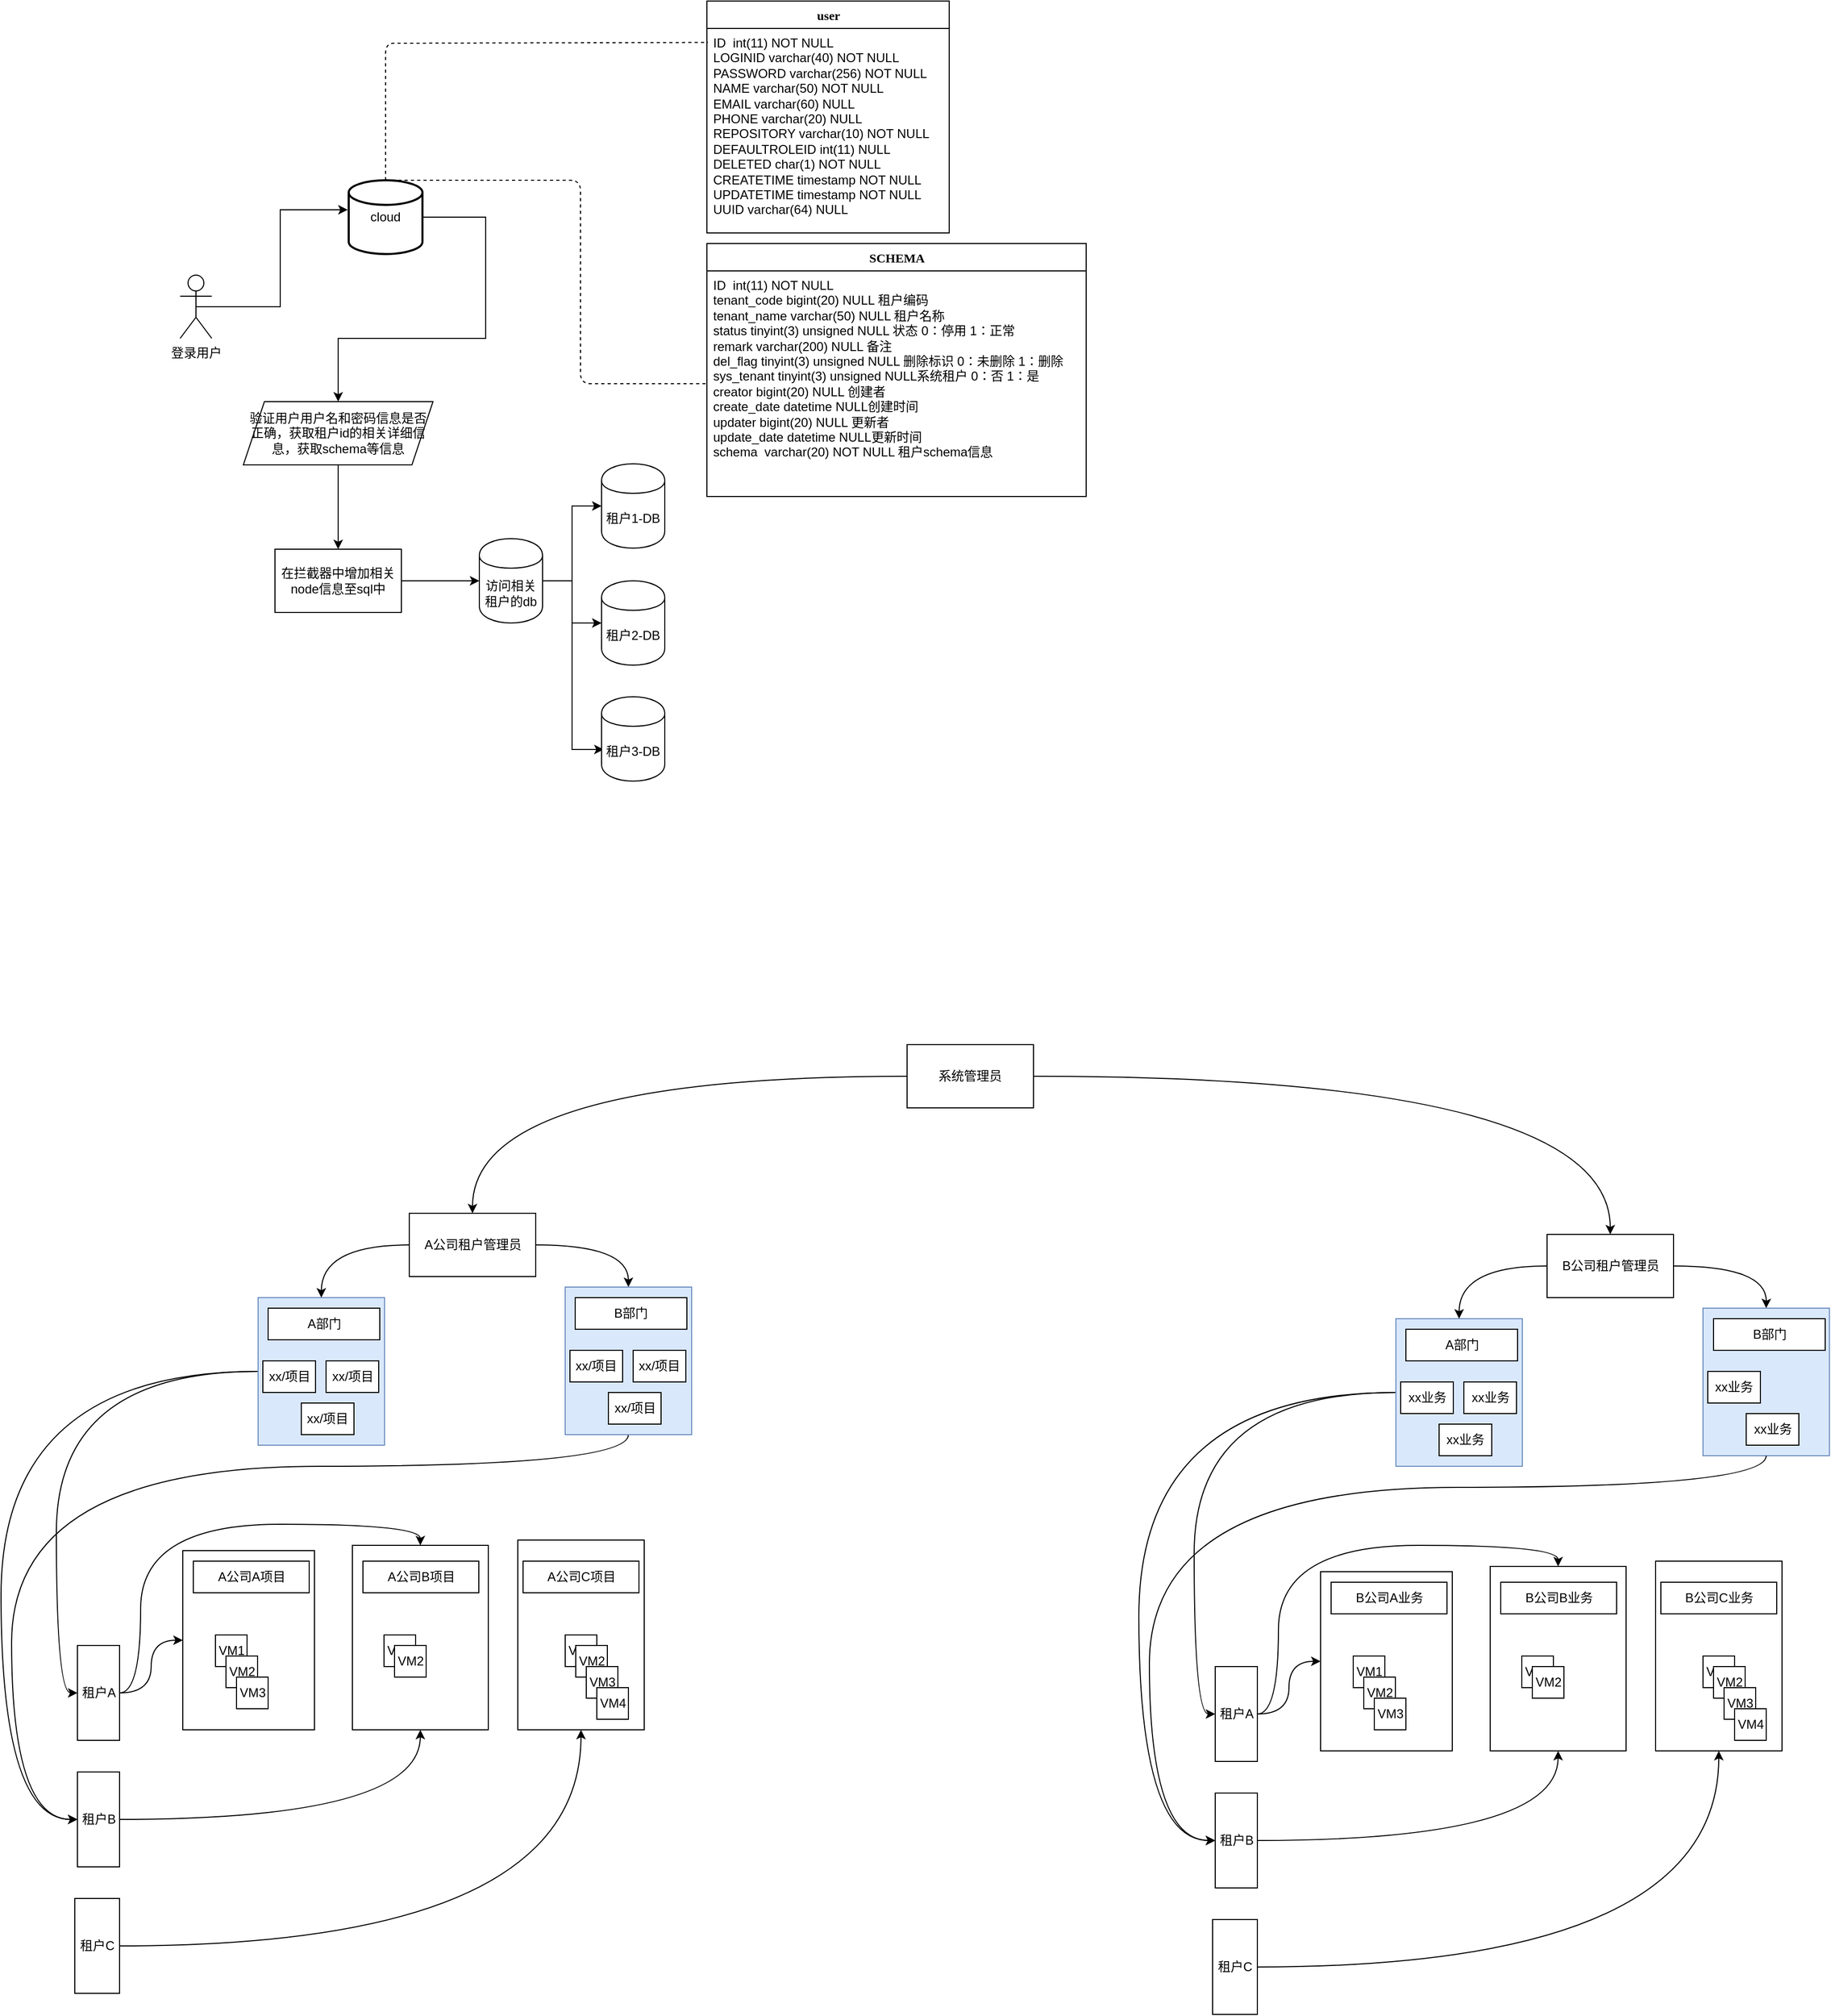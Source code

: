 <mxfile version="14.6.1" type="github">
  <diagram id="C5RBs43oDa-KdzZeNtuy" name="Page-1">
    <mxGraphModel dx="2133" dy="502" grid="1" gridSize="10" guides="1" tooltips="1" connect="1" arrows="1" fold="1" page="1" pageScale="1" pageWidth="827" pageHeight="1169" math="0" shadow="0">
      <root>
        <mxCell id="WIyWlLk6GJQsqaUBKTNV-0" />
        <mxCell id="WIyWlLk6GJQsqaUBKTNV-1" parent="WIyWlLk6GJQsqaUBKTNV-0" />
        <mxCell id="F-g3I1seMJP-qdP17xgw-144" value="" style="rounded=0;whiteSpace=wrap;html=1;fillColor=#dae8fc;strokeColor=#6c8ebf;" vertex="1" parent="WIyWlLk6GJQsqaUBKTNV-1">
          <mxGeometry x="1515.5" y="1300" width="120" height="140" as="geometry" />
        </mxCell>
        <mxCell id="F-g3I1seMJP-qdP17xgw-105" style="edgeStyle=orthogonalEdgeStyle;curved=1;rounded=0;orthogonalLoop=1;jettySize=auto;html=1;entryX=0;entryY=0.5;entryDx=0;entryDy=0;" edge="1" parent="WIyWlLk6GJQsqaUBKTNV-1" source="F-g3I1seMJP-qdP17xgw-96" target="F-g3I1seMJP-qdP17xgw-4">
          <mxGeometry relative="1" as="geometry" />
        </mxCell>
        <mxCell id="F-g3I1seMJP-qdP17xgw-107" style="edgeStyle=orthogonalEdgeStyle;curved=1;rounded=0;orthogonalLoop=1;jettySize=auto;html=1;entryX=0;entryY=0.5;entryDx=0;entryDy=0;" edge="1" parent="WIyWlLk6GJQsqaUBKTNV-1" source="F-g3I1seMJP-qdP17xgw-96" target="F-g3I1seMJP-qdP17xgw-6">
          <mxGeometry relative="1" as="geometry">
            <Array as="points">
              <mxPoint x="-100" y="1360" />
              <mxPoint x="-100" y="1785" />
            </Array>
          </mxGeometry>
        </mxCell>
        <mxCell id="F-g3I1seMJP-qdP17xgw-96" value="" style="rounded=0;whiteSpace=wrap;html=1;fillColor=#dae8fc;strokeColor=#6c8ebf;" vertex="1" parent="WIyWlLk6GJQsqaUBKTNV-1">
          <mxGeometry x="144" y="1290" width="120" height="140" as="geometry" />
        </mxCell>
        <mxCell id="F-g3I1seMJP-qdP17xgw-50" value="" style="rounded=0;whiteSpace=wrap;html=1;" vertex="1" parent="WIyWlLk6GJQsqaUBKTNV-1">
          <mxGeometry x="390.5" y="1520" width="120" height="180" as="geometry" />
        </mxCell>
        <mxCell id="F-g3I1seMJP-qdP17xgw-49" value="" style="rounded=0;whiteSpace=wrap;html=1;" vertex="1" parent="WIyWlLk6GJQsqaUBKTNV-1">
          <mxGeometry x="233.5" y="1525" width="129" height="175" as="geometry" />
        </mxCell>
        <mxCell id="F-g3I1seMJP-qdP17xgw-48" style="edgeStyle=orthogonalEdgeStyle;curved=1;rounded=0;orthogonalLoop=1;jettySize=auto;html=1;exitX=0;exitY=0;exitDx=0;exitDy=0;" edge="1" parent="WIyWlLk6GJQsqaUBKTNV-1" source="F-g3I1seMJP-qdP17xgw-47">
          <mxGeometry relative="1" as="geometry">
            <mxPoint x="82.5" y="1540" as="targetPoint" />
          </mxGeometry>
        </mxCell>
        <mxCell id="F-g3I1seMJP-qdP17xgw-47" value="" style="rounded=0;whiteSpace=wrap;html=1;" vertex="1" parent="WIyWlLk6GJQsqaUBKTNV-1">
          <mxGeometry x="72.5" y="1530" width="125" height="170" as="geometry" />
        </mxCell>
        <mxCell id="boxZFS2VMnhUOI8mlONx-15" value="" style="edgeStyle=orthogonalEdgeStyle;rounded=0;orthogonalLoop=1;jettySize=auto;html=1;" parent="WIyWlLk6GJQsqaUBKTNV-1" source="boxZFS2VMnhUOI8mlONx-12" target="boxZFS2VMnhUOI8mlONx-14" edge="1">
          <mxGeometry relative="1" as="geometry" />
        </mxCell>
        <mxCell id="boxZFS2VMnhUOI8mlONx-12" value="验证用户用户名和密码信息是否正确，获取租户id的相关详细信息，获取schema等信息" style="shape=parallelogram;perimeter=parallelogramPerimeter;whiteSpace=wrap;html=1;fixedSize=1;" parent="WIyWlLk6GJQsqaUBKTNV-1" vertex="1">
          <mxGeometry x="130" y="440" width="180" height="60" as="geometry" />
        </mxCell>
        <mxCell id="boxZFS2VMnhUOI8mlONx-17" value="" style="edgeStyle=orthogonalEdgeStyle;rounded=0;orthogonalLoop=1;jettySize=auto;html=1;" parent="WIyWlLk6GJQsqaUBKTNV-1" source="boxZFS2VMnhUOI8mlONx-14" target="boxZFS2VMnhUOI8mlONx-16" edge="1">
          <mxGeometry relative="1" as="geometry" />
        </mxCell>
        <mxCell id="boxZFS2VMnhUOI8mlONx-14" value="在拦截器中增加相关node信息至sql中" style="whiteSpace=wrap;html=1;" parent="WIyWlLk6GJQsqaUBKTNV-1" vertex="1">
          <mxGeometry x="160" y="580" width="120" height="60" as="geometry" />
        </mxCell>
        <mxCell id="boxZFS2VMnhUOI8mlONx-23" value="" style="edgeStyle=orthogonalEdgeStyle;rounded=0;orthogonalLoop=1;jettySize=auto;html=1;" parent="WIyWlLk6GJQsqaUBKTNV-1" source="boxZFS2VMnhUOI8mlONx-16" target="boxZFS2VMnhUOI8mlONx-22" edge="1">
          <mxGeometry relative="1" as="geometry" />
        </mxCell>
        <mxCell id="boxZFS2VMnhUOI8mlONx-25" value="" style="edgeStyle=orthogonalEdgeStyle;rounded=0;orthogonalLoop=1;jettySize=auto;html=1;" parent="WIyWlLk6GJQsqaUBKTNV-1" source="boxZFS2VMnhUOI8mlONx-16" target="boxZFS2VMnhUOI8mlONx-24" edge="1">
          <mxGeometry relative="1" as="geometry" />
        </mxCell>
        <mxCell id="boxZFS2VMnhUOI8mlONx-27" value="" style="edgeStyle=orthogonalEdgeStyle;rounded=0;orthogonalLoop=1;jettySize=auto;html=1;" parent="WIyWlLk6GJQsqaUBKTNV-1" edge="1">
          <mxGeometry relative="1" as="geometry">
            <mxPoint x="416" y="610" as="sourcePoint" />
            <mxPoint x="472" y="770" as="targetPoint" />
            <Array as="points">
              <mxPoint x="442" y="610" />
              <mxPoint x="442" y="770" />
            </Array>
          </mxGeometry>
        </mxCell>
        <mxCell id="boxZFS2VMnhUOI8mlONx-16" value="访问相关租户的db" style="shape=cylinder;whiteSpace=wrap;html=1;boundedLbl=1;backgroundOutline=1;" parent="WIyWlLk6GJQsqaUBKTNV-1" vertex="1">
          <mxGeometry x="354" y="570" width="60" height="80" as="geometry" />
        </mxCell>
        <mxCell id="boxZFS2VMnhUOI8mlONx-22" value="租户1-DB" style="shape=cylinder;whiteSpace=wrap;html=1;boundedLbl=1;backgroundOutline=1;" parent="WIyWlLk6GJQsqaUBKTNV-1" vertex="1">
          <mxGeometry x="470" y="499" width="60" height="80" as="geometry" />
        </mxCell>
        <mxCell id="boxZFS2VMnhUOI8mlONx-24" value="租户2-DB" style="shape=cylinder;whiteSpace=wrap;html=1;boundedLbl=1;backgroundOutline=1;" parent="WIyWlLk6GJQsqaUBKTNV-1" vertex="1">
          <mxGeometry x="470" y="610" width="60" height="80" as="geometry" />
        </mxCell>
        <mxCell id="boxZFS2VMnhUOI8mlONx-26" value="租户3-DB" style="shape=cylinder;whiteSpace=wrap;html=1;boundedLbl=1;backgroundOutline=1;" parent="WIyWlLk6GJQsqaUBKTNV-1" vertex="1">
          <mxGeometry x="470" y="720" width="60" height="80" as="geometry" />
        </mxCell>
        <mxCell id="boxZFS2VMnhUOI8mlONx-43" style="edgeStyle=orthogonalEdgeStyle;rounded=0;orthogonalLoop=1;jettySize=auto;html=1;" parent="WIyWlLk6GJQsqaUBKTNV-1" source="boxZFS2VMnhUOI8mlONx-28" target="boxZFS2VMnhUOI8mlONx-12" edge="1">
          <mxGeometry relative="1" as="geometry">
            <Array as="points">
              <mxPoint x="360" y="265" />
              <mxPoint x="360" y="380" />
              <mxPoint x="220" y="380" />
            </Array>
          </mxGeometry>
        </mxCell>
        <mxCell id="boxZFS2VMnhUOI8mlONx-28" value="cloud" style="strokeWidth=2;html=1;shape=mxgraph.flowchart.database;whiteSpace=wrap;" parent="WIyWlLk6GJQsqaUBKTNV-1" vertex="1">
          <mxGeometry x="230" y="230" width="70" height="70" as="geometry" />
        </mxCell>
        <mxCell id="boxZFS2VMnhUOI8mlONx-29" value="user" style="swimlane;html=1;fontStyle=1;align=center;verticalAlign=top;childLayout=stackLayout;horizontal=1;startSize=26;horizontalStack=0;resizeParent=1;resizeLast=0;collapsible=1;marginBottom=0;swimlaneFillColor=#ffffff;rounded=0;shadow=0;comic=0;labelBackgroundColor=none;strokeWidth=1;fillColor=none;fontFamily=Verdana;fontSize=12" parent="WIyWlLk6GJQsqaUBKTNV-1" vertex="1">
          <mxGeometry x="570" y="60" width="230" height="220" as="geometry">
            <mxRectangle x="570" y="60" width="60" height="26" as="alternateBounds" />
          </mxGeometry>
        </mxCell>
        <mxCell id="boxZFS2VMnhUOI8mlONx-30" value="ID&amp;nbsp; int(11) NOT NULL&lt;br&gt;LOGINID varchar(40) NOT NULL&lt;br&gt;PASSWORD varchar(256) NOT NULL&lt;br&gt;NAME varchar(50) NOT NULL&lt;br&gt;EMAIL varchar(60) NULL&lt;br&gt;PHONE varchar(20) NULL&lt;br&gt;REPOSITORY varchar(10) NOT NULL&lt;br&gt;DEFAULTROLEID int(11) NULL&lt;br&gt;DELETED char(1) NOT NULL&lt;br&gt;CREATETIME timestamp NOT NULL&lt;br&gt;UPDATETIME timestamp NOT NULL&lt;br&gt;UUID varchar(64) NULL" style="text;html=1;strokeColor=none;fillColor=none;align=left;verticalAlign=top;spacingLeft=4;spacingRight=4;whiteSpace=wrap;overflow=hidden;rotatable=0;points=[[0,0.5],[1,0.5]];portConstraint=eastwest;" parent="boxZFS2VMnhUOI8mlONx-29" vertex="1">
          <mxGeometry y="26" width="230" height="184" as="geometry" />
        </mxCell>
        <mxCell id="boxZFS2VMnhUOI8mlONx-42" style="edgeStyle=orthogonalEdgeStyle;rounded=0;orthogonalLoop=1;jettySize=auto;html=1;exitX=0.5;exitY=0.5;exitDx=0;exitDy=0;exitPerimeter=0;entryX=-0.014;entryY=0.4;entryDx=0;entryDy=0;entryPerimeter=0;" parent="WIyWlLk6GJQsqaUBKTNV-1" source="boxZFS2VMnhUOI8mlONx-40" target="boxZFS2VMnhUOI8mlONx-28" edge="1">
          <mxGeometry relative="1" as="geometry" />
        </mxCell>
        <mxCell id="boxZFS2VMnhUOI8mlONx-40" value="登录用户" style="shape=umlActor;verticalLabelPosition=bottom;verticalAlign=top;html=1;outlineConnect=0;" parent="WIyWlLk6GJQsqaUBKTNV-1" vertex="1">
          <mxGeometry x="70" y="320" width="30" height="60" as="geometry" />
        </mxCell>
        <mxCell id="boxZFS2VMnhUOI8mlONx-47" value="" style="endArrow=none;dashed=1;html=1;exitX=0.5;exitY=0;exitDx=0;exitDy=0;exitPerimeter=0;entryX=0.004;entryY=0.072;entryDx=0;entryDy=0;entryPerimeter=0;" parent="WIyWlLk6GJQsqaUBKTNV-1" source="boxZFS2VMnhUOI8mlONx-28" target="boxZFS2VMnhUOI8mlONx-30" edge="1">
          <mxGeometry width="50" height="50" relative="1" as="geometry">
            <mxPoint x="310" y="170" as="sourcePoint" />
            <mxPoint x="360" y="120" as="targetPoint" />
            <Array as="points">
              <mxPoint x="265" y="100" />
              <mxPoint x="280" y="100" />
            </Array>
          </mxGeometry>
        </mxCell>
        <mxCell id="boxZFS2VMnhUOI8mlONx-48" value="SCHEMA" style="swimlane;html=1;fontStyle=1;align=center;verticalAlign=top;childLayout=stackLayout;horizontal=1;startSize=26;horizontalStack=0;resizeParent=1;resizeLast=0;collapsible=1;marginBottom=0;swimlaneFillColor=#ffffff;rounded=0;shadow=0;comic=0;labelBackgroundColor=none;strokeWidth=1;fillColor=none;fontFamily=Verdana;fontSize=12" parent="WIyWlLk6GJQsqaUBKTNV-1" vertex="1">
          <mxGeometry x="570" y="290" width="360" height="240" as="geometry">
            <mxRectangle x="570" y="60" width="60" height="26" as="alternateBounds" />
          </mxGeometry>
        </mxCell>
        <mxCell id="boxZFS2VMnhUOI8mlONx-49" value="ID&amp;nbsp; int(11) NOT NULL&lt;br&gt;tenant_code bigint(20) NULL 租户编码&lt;br&gt;tenant_name varchar(50) NULL 租户名称&lt;br&gt;status tinyint(3) unsigned NULL 状态 0：停用 1：正常&lt;br&gt;remark varchar(200) NULL 备注&lt;br&gt;del_flag tinyint(3) unsigned NULL 删除标识 0：未删除 1：删除&lt;br&gt;sys_tenant tinyint(3) unsigned NULL系统租户 0：否 1：是&lt;br&gt;creator bigint(20) NULL 创建者&lt;br&gt;create_date datetime NULL创建时间&lt;br&gt;updater bigint(20) NULL 更新者&lt;br&gt;update_date datetime NULL更新时间&lt;br&gt;schema&amp;nbsp; varchar(20) NOT NULL 租户schema信息" style="text;html=1;strokeColor=none;fillColor=none;align=left;verticalAlign=top;spacingLeft=4;spacingRight=4;whiteSpace=wrap;overflow=hidden;rotatable=0;points=[[0,0.5],[1,0.5]];portConstraint=eastwest;" parent="boxZFS2VMnhUOI8mlONx-48" vertex="1">
          <mxGeometry y="26" width="360" height="214" as="geometry" />
        </mxCell>
        <mxCell id="boxZFS2VMnhUOI8mlONx-50" value="" style="endArrow=none;dashed=1;html=1;exitX=0.5;exitY=0;exitDx=0;exitDy=0;exitPerimeter=0;entryX=0;entryY=0.5;entryDx=0;entryDy=0;" parent="WIyWlLk6GJQsqaUBKTNV-1" source="boxZFS2VMnhUOI8mlONx-28" target="boxZFS2VMnhUOI8mlONx-49" edge="1">
          <mxGeometry width="50" height="50" relative="1" as="geometry">
            <mxPoint x="360" y="230" as="sourcePoint" />
            <mxPoint x="410" y="180" as="targetPoint" />
            <Array as="points">
              <mxPoint x="450" y="230" />
              <mxPoint x="450" y="423" />
            </Array>
          </mxGeometry>
        </mxCell>
        <mxCell id="F-g3I1seMJP-qdP17xgw-85" style="edgeStyle=orthogonalEdgeStyle;curved=1;rounded=0;orthogonalLoop=1;jettySize=auto;html=1;entryX=0.5;entryY=0;entryDx=0;entryDy=0;" edge="1" parent="WIyWlLk6GJQsqaUBKTNV-1" source="F-g3I1seMJP-qdP17xgw-0" target="F-g3I1seMJP-qdP17xgw-1">
          <mxGeometry relative="1" as="geometry" />
        </mxCell>
        <mxCell id="F-g3I1seMJP-qdP17xgw-86" style="edgeStyle=orthogonalEdgeStyle;curved=1;rounded=0;orthogonalLoop=1;jettySize=auto;html=1;entryX=0.5;entryY=0;entryDx=0;entryDy=0;" edge="1" parent="WIyWlLk6GJQsqaUBKTNV-1" source="F-g3I1seMJP-qdP17xgw-0" target="F-g3I1seMJP-qdP17xgw-117">
          <mxGeometry relative="1" as="geometry">
            <mxPoint x="955" y="1385" as="targetPoint" />
          </mxGeometry>
        </mxCell>
        <mxCell id="F-g3I1seMJP-qdP17xgw-0" value="系统管理员" style="rounded=0;whiteSpace=wrap;html=1;" vertex="1" parent="WIyWlLk6GJQsqaUBKTNV-1">
          <mxGeometry x="760" y="1050" width="120" height="60" as="geometry" />
        </mxCell>
        <mxCell id="F-g3I1seMJP-qdP17xgw-102" style="edgeStyle=orthogonalEdgeStyle;curved=1;rounded=0;orthogonalLoop=1;jettySize=auto;html=1;entryX=0.5;entryY=0;entryDx=0;entryDy=0;" edge="1" parent="WIyWlLk6GJQsqaUBKTNV-1" source="F-g3I1seMJP-qdP17xgw-1" target="F-g3I1seMJP-qdP17xgw-96">
          <mxGeometry relative="1" as="geometry" />
        </mxCell>
        <mxCell id="F-g3I1seMJP-qdP17xgw-104" style="edgeStyle=orthogonalEdgeStyle;curved=1;rounded=0;orthogonalLoop=1;jettySize=auto;html=1;entryX=0.5;entryY=0;entryDx=0;entryDy=0;" edge="1" parent="WIyWlLk6GJQsqaUBKTNV-1" source="F-g3I1seMJP-qdP17xgw-1" target="F-g3I1seMJP-qdP17xgw-97">
          <mxGeometry relative="1" as="geometry" />
        </mxCell>
        <mxCell id="F-g3I1seMJP-qdP17xgw-1" value="A公司租户管理员" style="rounded=0;whiteSpace=wrap;html=1;" vertex="1" parent="WIyWlLk6GJQsqaUBKTNV-1">
          <mxGeometry x="287.5" y="1210" width="120" height="60" as="geometry" />
        </mxCell>
        <mxCell id="F-g3I1seMJP-qdP17xgw-51" style="edgeStyle=orthogonalEdgeStyle;curved=1;rounded=0;orthogonalLoop=1;jettySize=auto;html=1;exitX=1;exitY=0.5;exitDx=0;exitDy=0;entryX=0;entryY=0.5;entryDx=0;entryDy=0;" edge="1" parent="WIyWlLk6GJQsqaUBKTNV-1" source="F-g3I1seMJP-qdP17xgw-4" target="F-g3I1seMJP-qdP17xgw-47">
          <mxGeometry relative="1" as="geometry" />
        </mxCell>
        <mxCell id="F-g3I1seMJP-qdP17xgw-52" style="edgeStyle=orthogonalEdgeStyle;curved=1;rounded=0;orthogonalLoop=1;jettySize=auto;html=1;entryX=0.5;entryY=0;entryDx=0;entryDy=0;" edge="1" parent="WIyWlLk6GJQsqaUBKTNV-1" source="F-g3I1seMJP-qdP17xgw-4" target="F-g3I1seMJP-qdP17xgw-49">
          <mxGeometry relative="1" as="geometry">
            <Array as="points">
              <mxPoint x="32.5" y="1665" />
              <mxPoint x="32.5" y="1505" />
              <mxPoint x="298.5" y="1505" />
            </Array>
          </mxGeometry>
        </mxCell>
        <mxCell id="F-g3I1seMJP-qdP17xgw-4" value="租户A" style="rounded=0;whiteSpace=wrap;html=1;" vertex="1" parent="WIyWlLk6GJQsqaUBKTNV-1">
          <mxGeometry x="-27.5" y="1620" width="40" height="90" as="geometry" />
        </mxCell>
        <mxCell id="F-g3I1seMJP-qdP17xgw-54" style="edgeStyle=orthogonalEdgeStyle;curved=1;rounded=0;orthogonalLoop=1;jettySize=auto;html=1;entryX=0.5;entryY=1;entryDx=0;entryDy=0;" edge="1" parent="WIyWlLk6GJQsqaUBKTNV-1" source="F-g3I1seMJP-qdP17xgw-5" target="F-g3I1seMJP-qdP17xgw-50">
          <mxGeometry relative="1" as="geometry" />
        </mxCell>
        <mxCell id="F-g3I1seMJP-qdP17xgw-5" value="租户C" style="rounded=0;whiteSpace=wrap;html=1;" vertex="1" parent="WIyWlLk6GJQsqaUBKTNV-1">
          <mxGeometry x="-30" y="1860" width="42.5" height="90" as="geometry" />
        </mxCell>
        <mxCell id="F-g3I1seMJP-qdP17xgw-53" style="edgeStyle=orthogonalEdgeStyle;curved=1;rounded=0;orthogonalLoop=1;jettySize=auto;html=1;entryX=0.5;entryY=1;entryDx=0;entryDy=0;" edge="1" parent="WIyWlLk6GJQsqaUBKTNV-1" source="F-g3I1seMJP-qdP17xgw-6" target="F-g3I1seMJP-qdP17xgw-49">
          <mxGeometry relative="1" as="geometry" />
        </mxCell>
        <mxCell id="F-g3I1seMJP-qdP17xgw-6" value="租户B" style="rounded=0;whiteSpace=wrap;html=1;" vertex="1" parent="WIyWlLk6GJQsqaUBKTNV-1">
          <mxGeometry x="-27.5" y="1740" width="40" height="90" as="geometry" />
        </mxCell>
        <mxCell id="F-g3I1seMJP-qdP17xgw-17" value="A公司A项目" style="rounded=0;whiteSpace=wrap;html=1;" vertex="1" parent="WIyWlLk6GJQsqaUBKTNV-1">
          <mxGeometry x="82.5" y="1540" width="110" height="30" as="geometry" />
        </mxCell>
        <mxCell id="F-g3I1seMJP-qdP17xgw-18" value="A公司B项目" style="rounded=0;whiteSpace=wrap;html=1;" vertex="1" parent="WIyWlLk6GJQsqaUBKTNV-1">
          <mxGeometry x="243.5" y="1540" width="110" height="30" as="geometry" />
        </mxCell>
        <mxCell id="F-g3I1seMJP-qdP17xgw-19" value="A公司C项目" style="rounded=0;whiteSpace=wrap;html=1;" vertex="1" parent="WIyWlLk6GJQsqaUBKTNV-1">
          <mxGeometry x="395.5" y="1540" width="110" height="30" as="geometry" />
        </mxCell>
        <mxCell id="F-g3I1seMJP-qdP17xgw-29" value="VM1" style="whiteSpace=wrap;html=1;aspect=fixed;" vertex="1" parent="WIyWlLk6GJQsqaUBKTNV-1">
          <mxGeometry x="103.5" y="1610" width="30" height="30" as="geometry" />
        </mxCell>
        <mxCell id="F-g3I1seMJP-qdP17xgw-30" value="VM2" style="whiteSpace=wrap;html=1;aspect=fixed;" vertex="1" parent="WIyWlLk6GJQsqaUBKTNV-1">
          <mxGeometry x="113.5" y="1630" width="30" height="30" as="geometry" />
        </mxCell>
        <mxCell id="F-g3I1seMJP-qdP17xgw-31" value="VM3" style="whiteSpace=wrap;html=1;aspect=fixed;" vertex="1" parent="WIyWlLk6GJQsqaUBKTNV-1">
          <mxGeometry x="123.5" y="1650" width="30" height="30" as="geometry" />
        </mxCell>
        <mxCell id="F-g3I1seMJP-qdP17xgw-32" value="VM1" style="whiteSpace=wrap;html=1;aspect=fixed;" vertex="1" parent="WIyWlLk6GJQsqaUBKTNV-1">
          <mxGeometry x="263.5" y="1610" width="30" height="30" as="geometry" />
        </mxCell>
        <mxCell id="F-g3I1seMJP-qdP17xgw-33" value="VM2" style="whiteSpace=wrap;html=1;aspect=fixed;" vertex="1" parent="WIyWlLk6GJQsqaUBKTNV-1">
          <mxGeometry x="273.5" y="1620" width="30" height="30" as="geometry" />
        </mxCell>
        <mxCell id="F-g3I1seMJP-qdP17xgw-36" value="VM1" style="whiteSpace=wrap;html=1;aspect=fixed;" vertex="1" parent="WIyWlLk6GJQsqaUBKTNV-1">
          <mxGeometry x="435.5" y="1610" width="30" height="30" as="geometry" />
        </mxCell>
        <mxCell id="F-g3I1seMJP-qdP17xgw-37" value="VM2" style="whiteSpace=wrap;html=1;aspect=fixed;" vertex="1" parent="WIyWlLk6GJQsqaUBKTNV-1">
          <mxGeometry x="445.5" y="1620" width="30" height="30" as="geometry" />
        </mxCell>
        <mxCell id="F-g3I1seMJP-qdP17xgw-38" value="VM3" style="whiteSpace=wrap;html=1;aspect=fixed;" vertex="1" parent="WIyWlLk6GJQsqaUBKTNV-1">
          <mxGeometry x="455.5" y="1640" width="30" height="30" as="geometry" />
        </mxCell>
        <mxCell id="F-g3I1seMJP-qdP17xgw-39" value="VM4" style="whiteSpace=wrap;html=1;aspect=fixed;" vertex="1" parent="WIyWlLk6GJQsqaUBKTNV-1">
          <mxGeometry x="465.5" y="1660" width="30" height="30" as="geometry" />
        </mxCell>
        <mxCell id="F-g3I1seMJP-qdP17xgw-87" value="A部门" style="rounded=0;whiteSpace=wrap;html=1;" vertex="1" parent="WIyWlLk6GJQsqaUBKTNV-1">
          <mxGeometry x="153.5" y="1300" width="106" height="30" as="geometry" />
        </mxCell>
        <mxCell id="F-g3I1seMJP-qdP17xgw-92" value="xx/项目" style="rounded=0;whiteSpace=wrap;html=1;" vertex="1" parent="WIyWlLk6GJQsqaUBKTNV-1">
          <mxGeometry x="148.5" y="1350" width="50" height="30" as="geometry" />
        </mxCell>
        <mxCell id="F-g3I1seMJP-qdP17xgw-93" value="xx/项目" style="rounded=0;whiteSpace=wrap;html=1;" vertex="1" parent="WIyWlLk6GJQsqaUBKTNV-1">
          <mxGeometry x="208.5" y="1350" width="50" height="30" as="geometry" />
        </mxCell>
        <mxCell id="F-g3I1seMJP-qdP17xgw-94" value="xx/项目" style="rounded=0;whiteSpace=wrap;html=1;" vertex="1" parent="WIyWlLk6GJQsqaUBKTNV-1">
          <mxGeometry x="185" y="1390" width="50" height="30" as="geometry" />
        </mxCell>
        <mxCell id="F-g3I1seMJP-qdP17xgw-106" style="edgeStyle=orthogonalEdgeStyle;curved=1;rounded=0;orthogonalLoop=1;jettySize=auto;html=1;entryX=0;entryY=0.5;entryDx=0;entryDy=0;" edge="1" parent="WIyWlLk6GJQsqaUBKTNV-1" source="F-g3I1seMJP-qdP17xgw-97" target="F-g3I1seMJP-qdP17xgw-6">
          <mxGeometry relative="1" as="geometry">
            <Array as="points">
              <mxPoint x="496" y="1450" />
              <mxPoint x="-90" y="1450" />
              <mxPoint x="-90" y="1785" />
            </Array>
          </mxGeometry>
        </mxCell>
        <mxCell id="F-g3I1seMJP-qdP17xgw-97" value="" style="rounded=0;whiteSpace=wrap;html=1;fillColor=#dae8fc;strokeColor=#6c8ebf;" vertex="1" parent="WIyWlLk6GJQsqaUBKTNV-1">
          <mxGeometry x="435.5" y="1280" width="120" height="140" as="geometry" />
        </mxCell>
        <mxCell id="F-g3I1seMJP-qdP17xgw-98" value="B部门" style="rounded=0;whiteSpace=wrap;html=1;" vertex="1" parent="WIyWlLk6GJQsqaUBKTNV-1">
          <mxGeometry x="445" y="1290" width="106" height="30" as="geometry" />
        </mxCell>
        <mxCell id="F-g3I1seMJP-qdP17xgw-99" value="xx/项目" style="rounded=0;whiteSpace=wrap;html=1;" vertex="1" parent="WIyWlLk6GJQsqaUBKTNV-1">
          <mxGeometry x="440" y="1340" width="50" height="30" as="geometry" />
        </mxCell>
        <mxCell id="F-g3I1seMJP-qdP17xgw-100" value="xx/项目" style="rounded=0;whiteSpace=wrap;html=1;" vertex="1" parent="WIyWlLk6GJQsqaUBKTNV-1">
          <mxGeometry x="500" y="1340" width="50" height="30" as="geometry" />
        </mxCell>
        <mxCell id="F-g3I1seMJP-qdP17xgw-101" value="xx/项目" style="rounded=0;whiteSpace=wrap;html=1;" vertex="1" parent="WIyWlLk6GJQsqaUBKTNV-1">
          <mxGeometry x="476.5" y="1380" width="50" height="30" as="geometry" />
        </mxCell>
        <mxCell id="F-g3I1seMJP-qdP17xgw-108" style="edgeStyle=orthogonalEdgeStyle;curved=1;rounded=0;orthogonalLoop=1;jettySize=auto;html=1;entryX=0;entryY=0.5;entryDx=0;entryDy=0;" edge="1" parent="WIyWlLk6GJQsqaUBKTNV-1" source="F-g3I1seMJP-qdP17xgw-110" target="F-g3I1seMJP-qdP17xgw-120">
          <mxGeometry relative="1" as="geometry" />
        </mxCell>
        <mxCell id="F-g3I1seMJP-qdP17xgw-109" style="edgeStyle=orthogonalEdgeStyle;curved=1;rounded=0;orthogonalLoop=1;jettySize=auto;html=1;entryX=0;entryY=0.5;entryDx=0;entryDy=0;" edge="1" parent="WIyWlLk6GJQsqaUBKTNV-1" source="F-g3I1seMJP-qdP17xgw-110" target="F-g3I1seMJP-qdP17xgw-124">
          <mxGeometry relative="1" as="geometry">
            <Array as="points">
              <mxPoint x="980" y="1380" />
              <mxPoint x="980" y="1805" />
            </Array>
          </mxGeometry>
        </mxCell>
        <mxCell id="F-g3I1seMJP-qdP17xgw-110" value="" style="rounded=0;whiteSpace=wrap;html=1;fillColor=#dae8fc;strokeColor=#6c8ebf;" vertex="1" parent="WIyWlLk6GJQsqaUBKTNV-1">
          <mxGeometry x="1224" y="1310" width="120" height="140" as="geometry" />
        </mxCell>
        <mxCell id="F-g3I1seMJP-qdP17xgw-111" value="" style="rounded=0;whiteSpace=wrap;html=1;" vertex="1" parent="WIyWlLk6GJQsqaUBKTNV-1">
          <mxGeometry x="1470.5" y="1540" width="120" height="180" as="geometry" />
        </mxCell>
        <mxCell id="F-g3I1seMJP-qdP17xgw-112" value="" style="rounded=0;whiteSpace=wrap;html=1;" vertex="1" parent="WIyWlLk6GJQsqaUBKTNV-1">
          <mxGeometry x="1313.5" y="1545" width="129" height="175" as="geometry" />
        </mxCell>
        <mxCell id="F-g3I1seMJP-qdP17xgw-113" style="edgeStyle=orthogonalEdgeStyle;curved=1;rounded=0;orthogonalLoop=1;jettySize=auto;html=1;exitX=0;exitY=0;exitDx=0;exitDy=0;" edge="1" parent="WIyWlLk6GJQsqaUBKTNV-1" source="F-g3I1seMJP-qdP17xgw-114">
          <mxGeometry relative="1" as="geometry">
            <mxPoint x="1162.5" y="1560" as="targetPoint" />
          </mxGeometry>
        </mxCell>
        <mxCell id="F-g3I1seMJP-qdP17xgw-114" value="" style="rounded=0;whiteSpace=wrap;html=1;" vertex="1" parent="WIyWlLk6GJQsqaUBKTNV-1">
          <mxGeometry x="1152.5" y="1550" width="125" height="170" as="geometry" />
        </mxCell>
        <mxCell id="F-g3I1seMJP-qdP17xgw-115" style="edgeStyle=orthogonalEdgeStyle;curved=1;rounded=0;orthogonalLoop=1;jettySize=auto;html=1;entryX=0.5;entryY=0;entryDx=0;entryDy=0;" edge="1" parent="WIyWlLk6GJQsqaUBKTNV-1" source="F-g3I1seMJP-qdP17xgw-117" target="F-g3I1seMJP-qdP17xgw-110">
          <mxGeometry relative="1" as="geometry" />
        </mxCell>
        <mxCell id="F-g3I1seMJP-qdP17xgw-116" style="edgeStyle=orthogonalEdgeStyle;curved=1;rounded=0;orthogonalLoop=1;jettySize=auto;html=1;entryX=0.5;entryY=0;entryDx=0;entryDy=0;" edge="1" parent="WIyWlLk6GJQsqaUBKTNV-1" source="F-g3I1seMJP-qdP17xgw-117">
          <mxGeometry relative="1" as="geometry">
            <mxPoint x="1575.5" y="1300" as="targetPoint" />
          </mxGeometry>
        </mxCell>
        <mxCell id="F-g3I1seMJP-qdP17xgw-117" value="B公司租户管理员" style="rounded=0;whiteSpace=wrap;html=1;" vertex="1" parent="WIyWlLk6GJQsqaUBKTNV-1">
          <mxGeometry x="1367.5" y="1230" width="120" height="60" as="geometry" />
        </mxCell>
        <mxCell id="F-g3I1seMJP-qdP17xgw-118" style="edgeStyle=orthogonalEdgeStyle;curved=1;rounded=0;orthogonalLoop=1;jettySize=auto;html=1;exitX=1;exitY=0.5;exitDx=0;exitDy=0;entryX=0;entryY=0.5;entryDx=0;entryDy=0;" edge="1" parent="WIyWlLk6GJQsqaUBKTNV-1" source="F-g3I1seMJP-qdP17xgw-120" target="F-g3I1seMJP-qdP17xgw-114">
          <mxGeometry relative="1" as="geometry" />
        </mxCell>
        <mxCell id="F-g3I1seMJP-qdP17xgw-119" style="edgeStyle=orthogonalEdgeStyle;curved=1;rounded=0;orthogonalLoop=1;jettySize=auto;html=1;entryX=0.5;entryY=0;entryDx=0;entryDy=0;" edge="1" parent="WIyWlLk6GJQsqaUBKTNV-1" source="F-g3I1seMJP-qdP17xgw-120" target="F-g3I1seMJP-qdP17xgw-112">
          <mxGeometry relative="1" as="geometry">
            <Array as="points">
              <mxPoint x="1112.5" y="1685" />
              <mxPoint x="1112.5" y="1525" />
              <mxPoint x="1378.5" y="1525" />
            </Array>
          </mxGeometry>
        </mxCell>
        <mxCell id="F-g3I1seMJP-qdP17xgw-120" value="租户A" style="rounded=0;whiteSpace=wrap;html=1;" vertex="1" parent="WIyWlLk6GJQsqaUBKTNV-1">
          <mxGeometry x="1052.5" y="1640" width="40" height="90" as="geometry" />
        </mxCell>
        <mxCell id="F-g3I1seMJP-qdP17xgw-121" style="edgeStyle=orthogonalEdgeStyle;curved=1;rounded=0;orthogonalLoop=1;jettySize=auto;html=1;entryX=0.5;entryY=1;entryDx=0;entryDy=0;" edge="1" parent="WIyWlLk6GJQsqaUBKTNV-1" source="F-g3I1seMJP-qdP17xgw-122" target="F-g3I1seMJP-qdP17xgw-111">
          <mxGeometry relative="1" as="geometry" />
        </mxCell>
        <mxCell id="F-g3I1seMJP-qdP17xgw-122" value="租户C" style="rounded=0;whiteSpace=wrap;html=1;" vertex="1" parent="WIyWlLk6GJQsqaUBKTNV-1">
          <mxGeometry x="1050" y="1880" width="42.5" height="90" as="geometry" />
        </mxCell>
        <mxCell id="F-g3I1seMJP-qdP17xgw-123" style="edgeStyle=orthogonalEdgeStyle;curved=1;rounded=0;orthogonalLoop=1;jettySize=auto;html=1;entryX=0.5;entryY=1;entryDx=0;entryDy=0;" edge="1" parent="WIyWlLk6GJQsqaUBKTNV-1" source="F-g3I1seMJP-qdP17xgw-124" target="F-g3I1seMJP-qdP17xgw-112">
          <mxGeometry relative="1" as="geometry" />
        </mxCell>
        <mxCell id="F-g3I1seMJP-qdP17xgw-124" value="租户B" style="rounded=0;whiteSpace=wrap;html=1;" vertex="1" parent="WIyWlLk6GJQsqaUBKTNV-1">
          <mxGeometry x="1052.5" y="1760" width="40" height="90" as="geometry" />
        </mxCell>
        <mxCell id="F-g3I1seMJP-qdP17xgw-125" value="B公司A业务" style="rounded=0;whiteSpace=wrap;html=1;" vertex="1" parent="WIyWlLk6GJQsqaUBKTNV-1">
          <mxGeometry x="1162.5" y="1560" width="110" height="30" as="geometry" />
        </mxCell>
        <mxCell id="F-g3I1seMJP-qdP17xgw-126" value="B公司B业务" style="rounded=0;whiteSpace=wrap;html=1;" vertex="1" parent="WIyWlLk6GJQsqaUBKTNV-1">
          <mxGeometry x="1323.5" y="1560" width="110" height="30" as="geometry" />
        </mxCell>
        <mxCell id="F-g3I1seMJP-qdP17xgw-127" value="B公司C业务" style="rounded=0;whiteSpace=wrap;html=1;" vertex="1" parent="WIyWlLk6GJQsqaUBKTNV-1">
          <mxGeometry x="1475.5" y="1560" width="110" height="30" as="geometry" />
        </mxCell>
        <mxCell id="F-g3I1seMJP-qdP17xgw-128" value="VM1" style="whiteSpace=wrap;html=1;aspect=fixed;" vertex="1" parent="WIyWlLk6GJQsqaUBKTNV-1">
          <mxGeometry x="1183.5" y="1630" width="30" height="30" as="geometry" />
        </mxCell>
        <mxCell id="F-g3I1seMJP-qdP17xgw-129" value="VM2" style="whiteSpace=wrap;html=1;aspect=fixed;" vertex="1" parent="WIyWlLk6GJQsqaUBKTNV-1">
          <mxGeometry x="1193.5" y="1650" width="30" height="30" as="geometry" />
        </mxCell>
        <mxCell id="F-g3I1seMJP-qdP17xgw-130" value="VM3" style="whiteSpace=wrap;html=1;aspect=fixed;" vertex="1" parent="WIyWlLk6GJQsqaUBKTNV-1">
          <mxGeometry x="1203.5" y="1670" width="30" height="30" as="geometry" />
        </mxCell>
        <mxCell id="F-g3I1seMJP-qdP17xgw-131" value="VM1" style="whiteSpace=wrap;html=1;aspect=fixed;" vertex="1" parent="WIyWlLk6GJQsqaUBKTNV-1">
          <mxGeometry x="1343.5" y="1630" width="30" height="30" as="geometry" />
        </mxCell>
        <mxCell id="F-g3I1seMJP-qdP17xgw-132" value="VM2" style="whiteSpace=wrap;html=1;aspect=fixed;" vertex="1" parent="WIyWlLk6GJQsqaUBKTNV-1">
          <mxGeometry x="1353.5" y="1640" width="30" height="30" as="geometry" />
        </mxCell>
        <mxCell id="F-g3I1seMJP-qdP17xgw-133" value="VM1" style="whiteSpace=wrap;html=1;aspect=fixed;" vertex="1" parent="WIyWlLk6GJQsqaUBKTNV-1">
          <mxGeometry x="1515.5" y="1630" width="30" height="30" as="geometry" />
        </mxCell>
        <mxCell id="F-g3I1seMJP-qdP17xgw-134" value="VM2" style="whiteSpace=wrap;html=1;aspect=fixed;" vertex="1" parent="WIyWlLk6GJQsqaUBKTNV-1">
          <mxGeometry x="1525.5" y="1640" width="30" height="30" as="geometry" />
        </mxCell>
        <mxCell id="F-g3I1seMJP-qdP17xgw-135" value="VM3" style="whiteSpace=wrap;html=1;aspect=fixed;" vertex="1" parent="WIyWlLk6GJQsqaUBKTNV-1">
          <mxGeometry x="1535.5" y="1660" width="30" height="30" as="geometry" />
        </mxCell>
        <mxCell id="F-g3I1seMJP-qdP17xgw-136" value="VM4" style="whiteSpace=wrap;html=1;aspect=fixed;" vertex="1" parent="WIyWlLk6GJQsqaUBKTNV-1">
          <mxGeometry x="1545.5" y="1680" width="30" height="30" as="geometry" />
        </mxCell>
        <mxCell id="F-g3I1seMJP-qdP17xgw-137" value="A部门" style="rounded=0;whiteSpace=wrap;html=1;" vertex="1" parent="WIyWlLk6GJQsqaUBKTNV-1">
          <mxGeometry x="1233.5" y="1320" width="106" height="30" as="geometry" />
        </mxCell>
        <mxCell id="F-g3I1seMJP-qdP17xgw-138" value="xx业务" style="rounded=0;whiteSpace=wrap;html=1;" vertex="1" parent="WIyWlLk6GJQsqaUBKTNV-1">
          <mxGeometry x="1228.5" y="1370" width="50" height="30" as="geometry" />
        </mxCell>
        <mxCell id="F-g3I1seMJP-qdP17xgw-139" value="xx业务" style="rounded=0;whiteSpace=wrap;html=1;" vertex="1" parent="WIyWlLk6GJQsqaUBKTNV-1">
          <mxGeometry x="1288.5" y="1370" width="50" height="30" as="geometry" />
        </mxCell>
        <mxCell id="F-g3I1seMJP-qdP17xgw-140" value="xx业务" style="rounded=0;whiteSpace=wrap;html=1;" vertex="1" parent="WIyWlLk6GJQsqaUBKTNV-1">
          <mxGeometry x="1265" y="1410" width="50" height="30" as="geometry" />
        </mxCell>
        <mxCell id="F-g3I1seMJP-qdP17xgw-141" style="edgeStyle=orthogonalEdgeStyle;curved=1;rounded=0;orthogonalLoop=1;jettySize=auto;html=1;entryX=0;entryY=0.5;entryDx=0;entryDy=0;" edge="1" parent="WIyWlLk6GJQsqaUBKTNV-1" target="F-g3I1seMJP-qdP17xgw-124">
          <mxGeometry relative="1" as="geometry">
            <mxPoint x="1575.529" y="1440" as="sourcePoint" />
            <Array as="points">
              <mxPoint x="1576" y="1470" />
              <mxPoint x="990" y="1470" />
              <mxPoint x="990" y="1805" />
            </Array>
          </mxGeometry>
        </mxCell>
        <mxCell id="F-g3I1seMJP-qdP17xgw-142" value="xx业务" style="rounded=0;whiteSpace=wrap;html=1;" vertex="1" parent="WIyWlLk6GJQsqaUBKTNV-1">
          <mxGeometry x="1520" y="1360" width="50" height="30" as="geometry" />
        </mxCell>
        <mxCell id="F-g3I1seMJP-qdP17xgw-143" value="xx业务" style="rounded=0;whiteSpace=wrap;html=1;" vertex="1" parent="WIyWlLk6GJQsqaUBKTNV-1">
          <mxGeometry x="1556.5" y="1400" width="50" height="30" as="geometry" />
        </mxCell>
        <mxCell id="F-g3I1seMJP-qdP17xgw-145" value="B部门" style="rounded=0;whiteSpace=wrap;html=1;" vertex="1" parent="WIyWlLk6GJQsqaUBKTNV-1">
          <mxGeometry x="1525.5" y="1310" width="106" height="30" as="geometry" />
        </mxCell>
      </root>
    </mxGraphModel>
  </diagram>
</mxfile>
